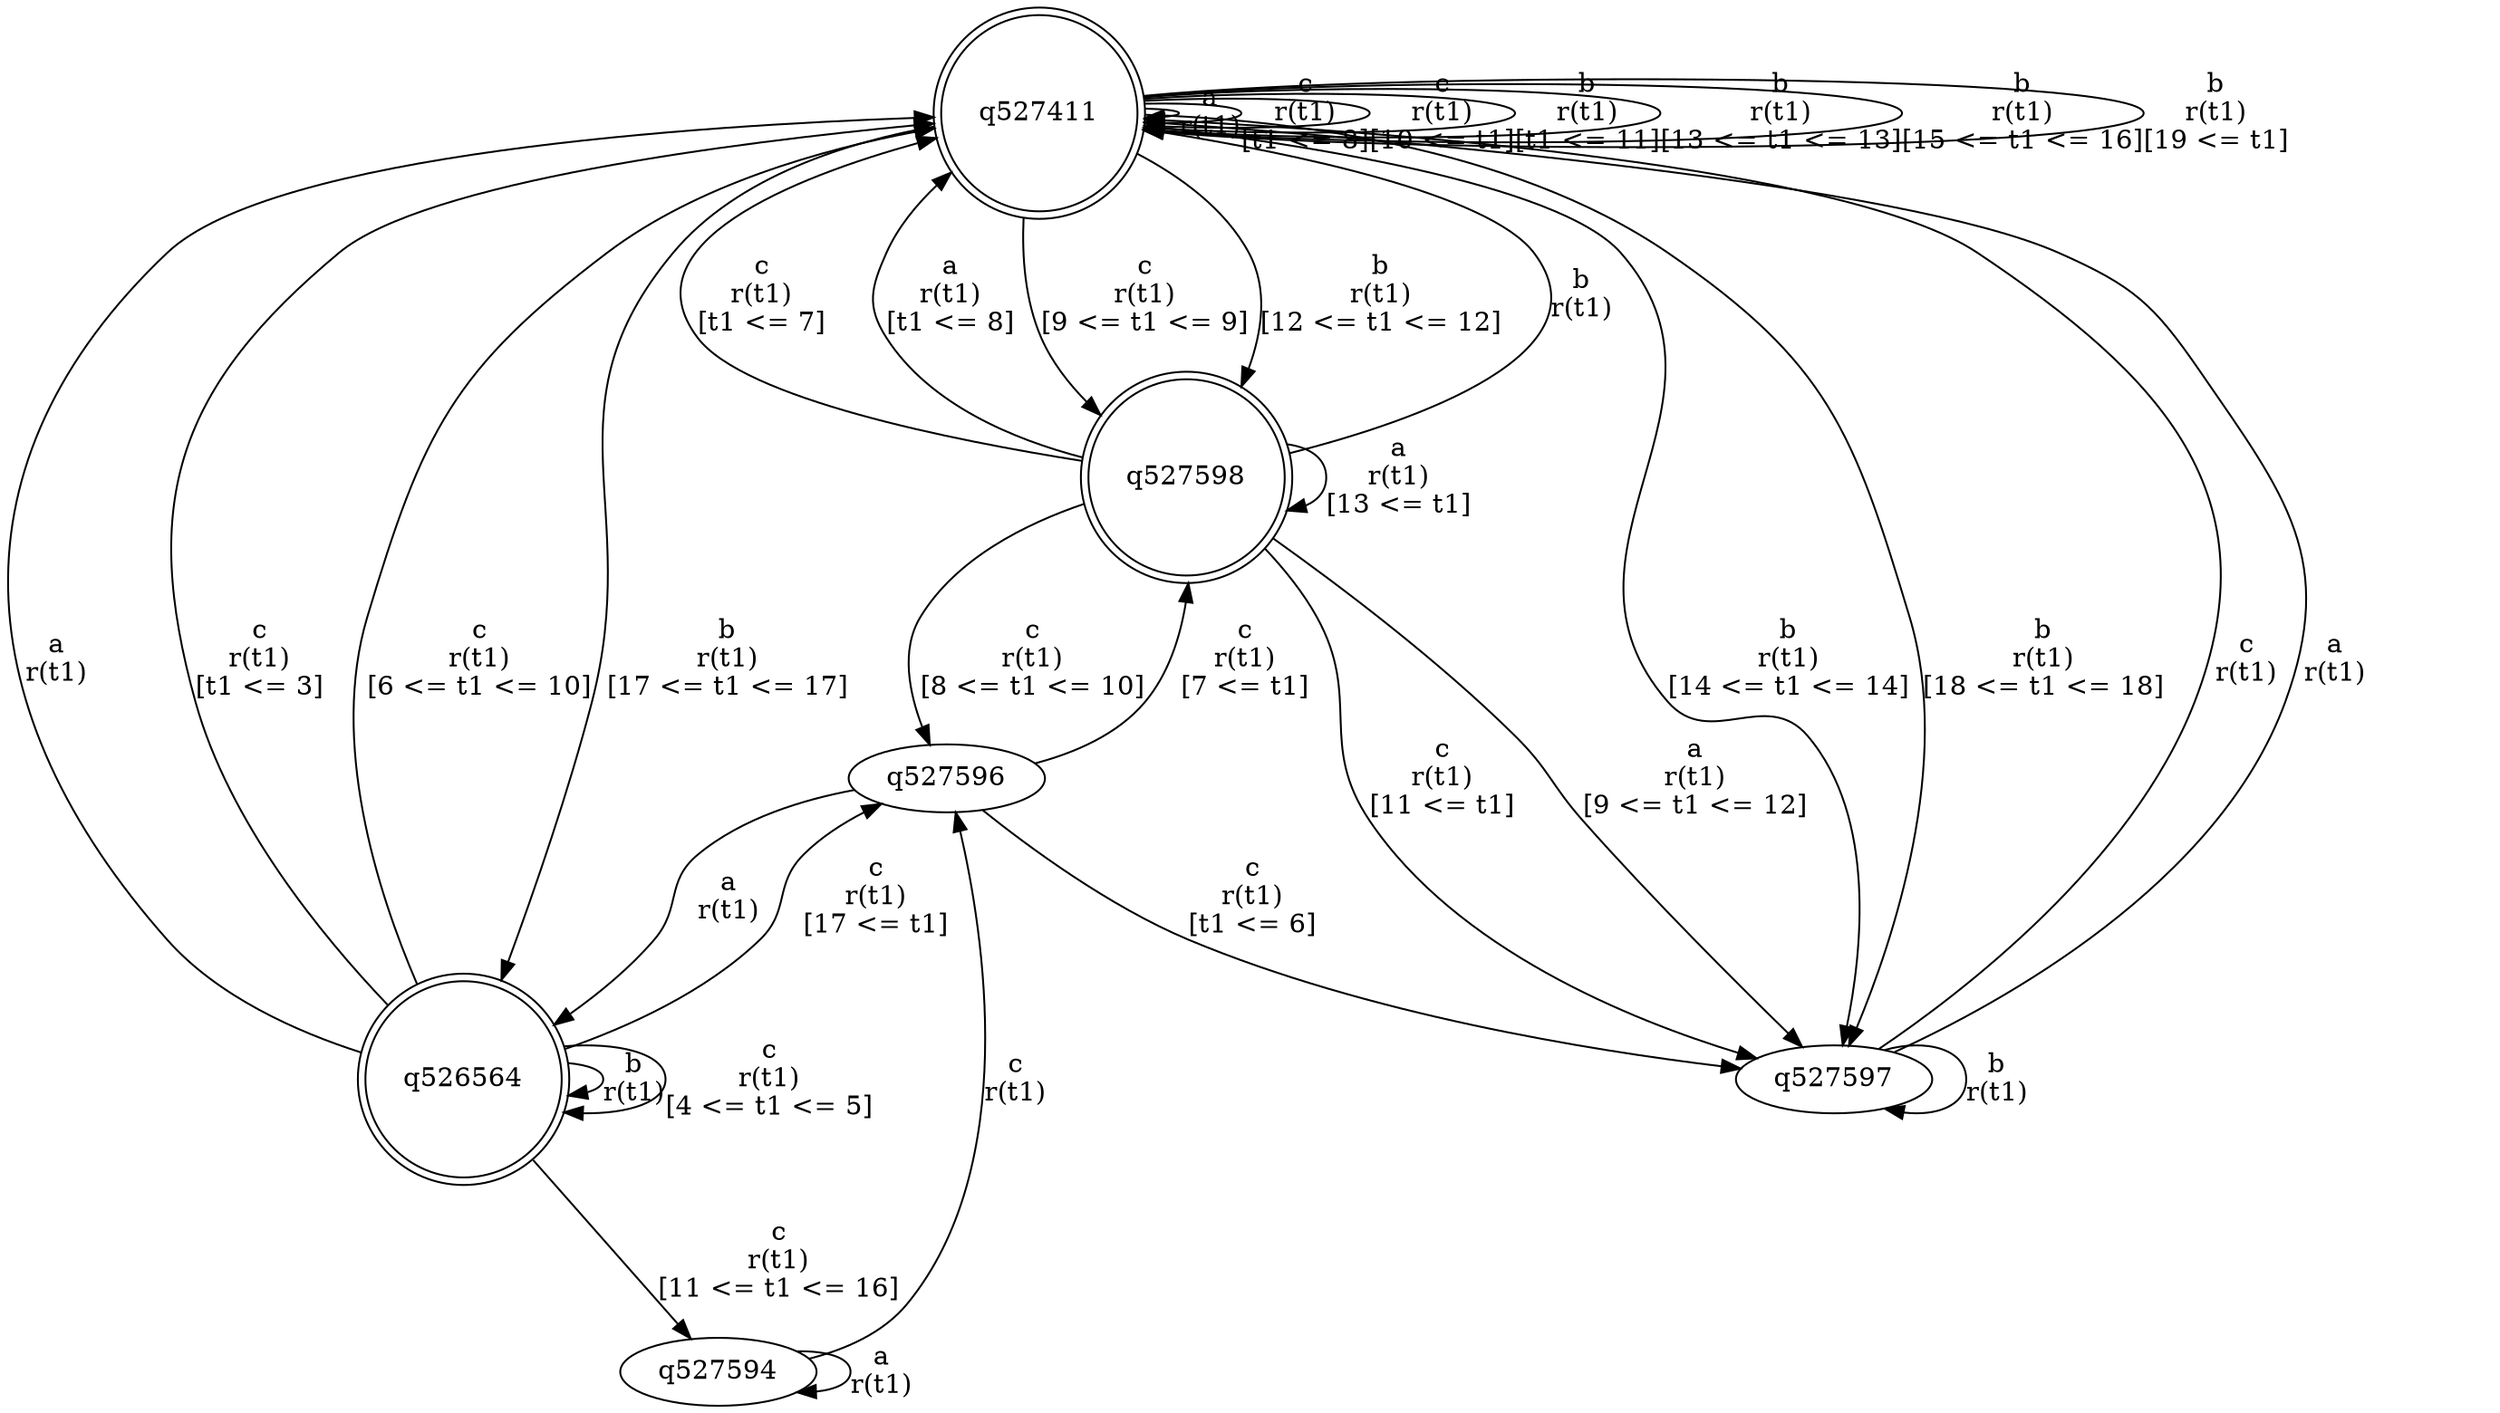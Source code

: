 digraph "tests_1/test98/solution101/solution_verwer" {
	q527411[label=q527411 shape=doublecircle]
	q527598[label=q527598 shape=doublecircle]
	q527596[label=q527596]
	q526564[label=q526564 shape=doublecircle]
	q527594[label=q527594]
	q527597[label=q527597]
	q527411 -> q527411[label="a\nr(t1)\n"]
	q527411 -> q527411[label="c\nr(t1)\n[t1 <= 8]"]
	q527411 -> q527598[label="c\nr(t1)\n[9 <= t1 <= 9]"]
	q527598 -> q527411[label="b\nr(t1)\n"]
	q527598 -> q527411[label="c\nr(t1)\n[t1 <= 7]"]
	q527598 -> q527598[label="a\nr(t1)\n[13 <= t1]"]
	q527598 -> q527596[label="c\nr(t1)\n[8 <= t1 <= 10]"]
	q527596 -> q526564[label="a\nr(t1)\n"]
	q526564 -> q527411[label="a\nr(t1)\n"]
	q526564 -> q526564[label="b\nr(t1)\n"]
	q526564 -> q527411[label="c\nr(t1)\n[t1 <= 3]"]
	q526564 -> q526564[label="c\nr(t1)\n[4 <= t1 <= 5]"]
	q526564 -> q527411[label="c\nr(t1)\n[6 <= t1 <= 10]"]
	q526564 -> q527594[label="c\nr(t1)\n[11 <= t1 <= 16]"]
	q527594 -> q527594[label="a\nr(t1)\n"]
	q527594 -> q527596[label="c\nr(t1)\n"]
	q526564 -> q527596[label="c\nr(t1)\n[17 <= t1]"]
	q527596 -> q527597[label="c\nr(t1)\n[t1 <= 6]"]
	q527597 -> q527411[label="c\nr(t1)\n"]
	q527597 -> q527411[label="a\nr(t1)\n"]
	q527597 -> q527597[label="b\nr(t1)\n"]
	q527596 -> q527598[label="c\nr(t1)\n[7 <= t1]"]
	q527598 -> q527597[label="c\nr(t1)\n[11 <= t1]"]
	q527598 -> q527597[label="a\nr(t1)\n[9 <= t1 <= 12]"]
	q527598 -> q527411[label="a\nr(t1)\n[t1 <= 8]"]
	q527411 -> q527411[label="c\nr(t1)\n[10 <= t1]"]
	q527411 -> q527411[label="b\nr(t1)\n[t1 <= 11]"]
	q527411 -> q527598[label="b\nr(t1)\n[12 <= t1 <= 12]"]
	q527411 -> q527411[label="b\nr(t1)\n[13 <= t1 <= 13]"]
	q527411 -> q527597[label="b\nr(t1)\n[14 <= t1 <= 14]"]
	q527411 -> q527411[label="b\nr(t1)\n[15 <= t1 <= 16]"]
	q527411 -> q526564[label="b\nr(t1)\n[17 <= t1 <= 17]"]
	q527411 -> q527597[label="b\nr(t1)\n[18 <= t1 <= 18]"]
	q527411 -> q527411[label="b\nr(t1)\n[19 <= t1]"]
}
